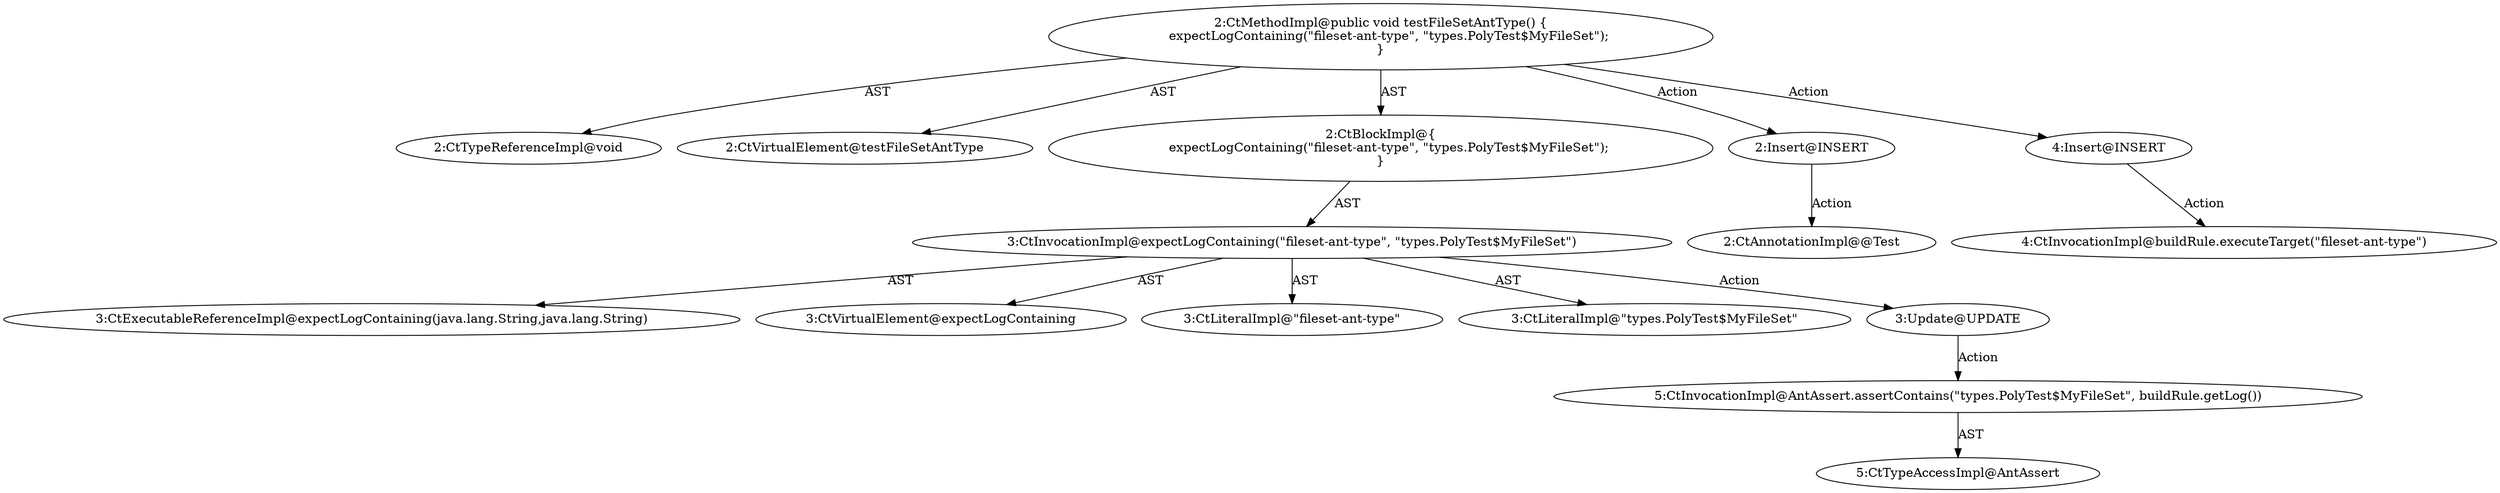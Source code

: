 digraph "testFileSetAntType#?" {
0 [label="2:CtTypeReferenceImpl@void" shape=ellipse]
1 [label="2:CtVirtualElement@testFileSetAntType" shape=ellipse]
2 [label="3:CtExecutableReferenceImpl@expectLogContaining(java.lang.String,java.lang.String)" shape=ellipse]
3 [label="3:CtVirtualElement@expectLogContaining" shape=ellipse]
4 [label="3:CtLiteralImpl@\"fileset-ant-type\"" shape=ellipse]
5 [label="3:CtLiteralImpl@\"types.PolyTest$MyFileSet\"" shape=ellipse]
6 [label="3:CtInvocationImpl@expectLogContaining(\"fileset-ant-type\", \"types.PolyTest$MyFileSet\")" shape=ellipse]
7 [label="2:CtBlockImpl@\{
    expectLogContaining(\"fileset-ant-type\", \"types.PolyTest$MyFileSet\");
\}" shape=ellipse]
8 [label="2:CtMethodImpl@public void testFileSetAntType() \{
    expectLogContaining(\"fileset-ant-type\", \"types.PolyTest$MyFileSet\");
\}" shape=ellipse]
9 [label="3:Update@UPDATE" shape=ellipse]
10 [label="5:CtInvocationImpl@AntAssert.assertContains(\"types.PolyTest$MyFileSet\", buildRule.getLog())" shape=ellipse]
11 [label="5:CtTypeAccessImpl@AntAssert" shape=ellipse]
12 [label="2:Insert@INSERT" shape=ellipse]
13 [label="2:CtAnnotationImpl@@Test" shape=ellipse]
14 [label="4:Insert@INSERT" shape=ellipse]
15 [label="4:CtInvocationImpl@buildRule.executeTarget(\"fileset-ant-type\")" shape=ellipse]
6 -> 3 [label="AST"];
6 -> 2 [label="AST"];
6 -> 4 [label="AST"];
6 -> 5 [label="AST"];
6 -> 9 [label="Action"];
7 -> 6 [label="AST"];
8 -> 1 [label="AST"];
8 -> 0 [label="AST"];
8 -> 7 [label="AST"];
8 -> 12 [label="Action"];
8 -> 14 [label="Action"];
9 -> 10 [label="Action"];
10 -> 11 [label="AST"];
12 -> 13 [label="Action"];
14 -> 15 [label="Action"];
}